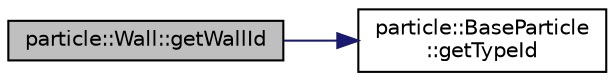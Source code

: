 digraph "particle::Wall::getWallId"
{
  edge [fontname="Helvetica",fontsize="10",labelfontname="Helvetica",labelfontsize="10"];
  node [fontname="Helvetica",fontsize="10",shape=record];
  rankdir="LR";
  Node7 [label="particle::Wall::getWallId",height=0.2,width=0.4,color="black", fillcolor="grey75", style="filled", fontcolor="black"];
  Node7 -> Node8 [color="midnightblue",fontsize="10",style="solid",fontname="Helvetica"];
  Node8 [label="particle::BaseParticle\l::getTypeId",height=0.2,width=0.4,color="black", fillcolor="white", style="filled",URL="$classparticle_1_1BaseParticle.html#aa369eb38bfda094cdb3243a97b8075bc",tooltip="Get id among the group of object in the same type as this. "];
}
